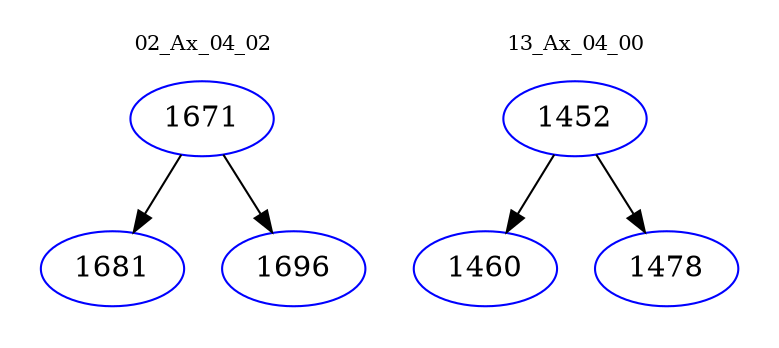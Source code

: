 digraph{
subgraph cluster_0 {
color = white
label = "02_Ax_04_02";
fontsize=10;
T0_1671 [label="1671", color="blue"]
T0_1671 -> T0_1681 [color="black"]
T0_1681 [label="1681", color="blue"]
T0_1671 -> T0_1696 [color="black"]
T0_1696 [label="1696", color="blue"]
}
subgraph cluster_1 {
color = white
label = "13_Ax_04_00";
fontsize=10;
T1_1452 [label="1452", color="blue"]
T1_1452 -> T1_1460 [color="black"]
T1_1460 [label="1460", color="blue"]
T1_1452 -> T1_1478 [color="black"]
T1_1478 [label="1478", color="blue"]
}
}
